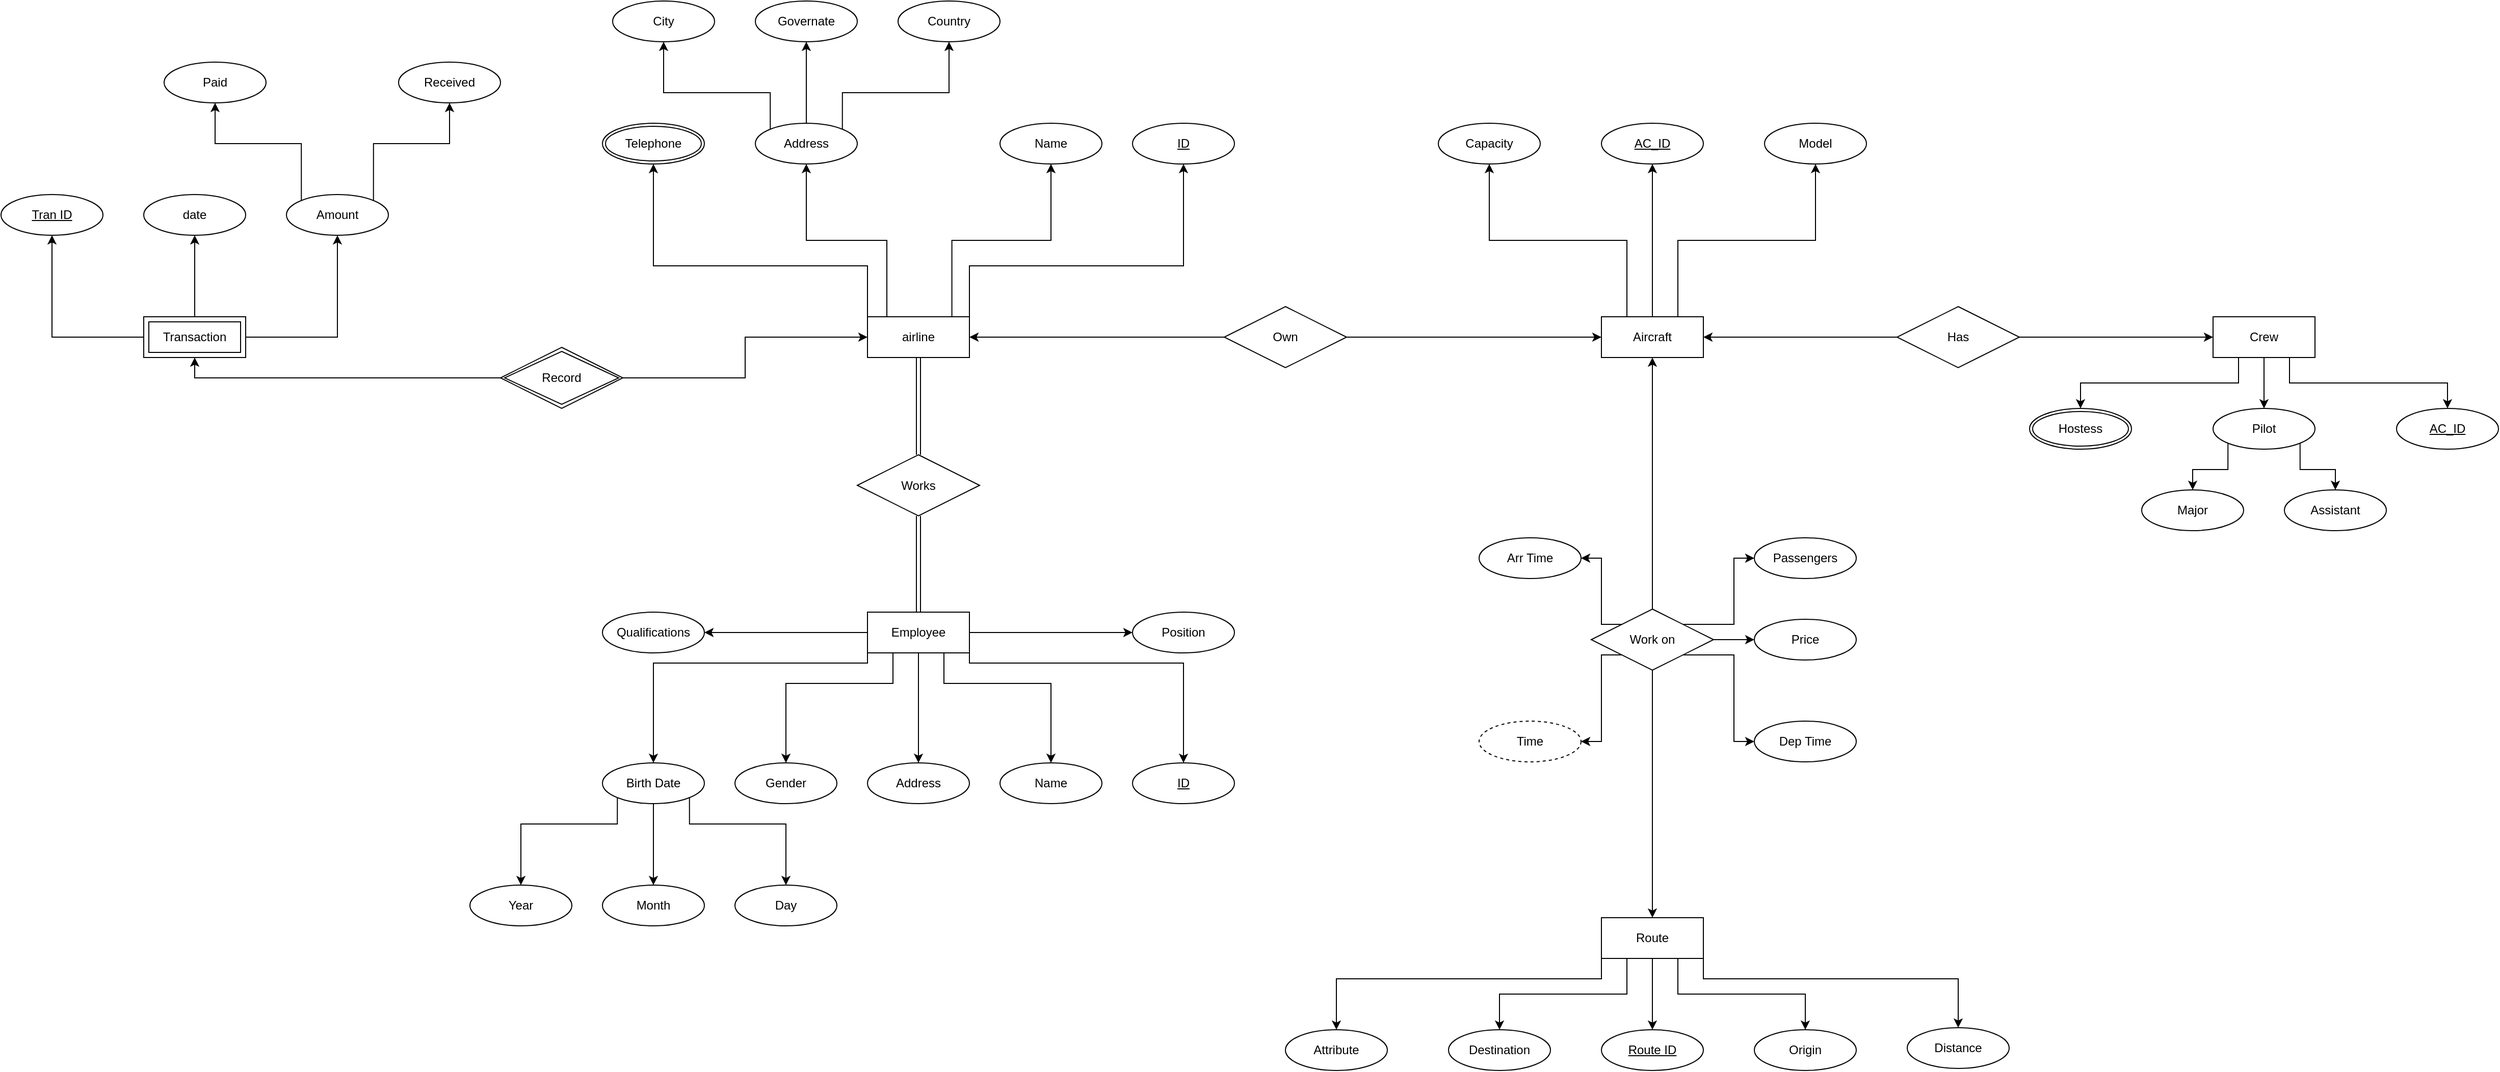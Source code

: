 <mxfile version="25.0.1">
  <diagram name="Page-1" id="8x2Zf0z1O1IZ6t_i75zC">
    <mxGraphModel dx="3143" dy="1287" grid="1" gridSize="10" guides="1" tooltips="1" connect="1" arrows="1" fold="1" page="1" pageScale="1" pageWidth="3300" pageHeight="2339" math="0" shadow="0">
      <root>
        <mxCell id="0" />
        <mxCell id="1" parent="0" />
        <mxCell id="oX0tgQEKu2oJ4y4_XFIh-98" style="edgeStyle=orthogonalEdgeStyle;rounded=0;orthogonalLoop=1;jettySize=auto;html=1;exitX=1;exitY=0;exitDx=0;exitDy=0;entryX=0.5;entryY=1;entryDx=0;entryDy=0;" edge="1" parent="1" source="oX0tgQEKu2oJ4y4_XFIh-1" target="oX0tgQEKu2oJ4y4_XFIh-8">
          <mxGeometry relative="1" as="geometry">
            <Array as="points">
              <mxPoint x="1341" y="780" />
              <mxPoint x="1551" y="780" />
            </Array>
          </mxGeometry>
        </mxCell>
        <mxCell id="oX0tgQEKu2oJ4y4_XFIh-99" style="edgeStyle=orthogonalEdgeStyle;rounded=0;orthogonalLoop=1;jettySize=auto;html=1;exitX=0.828;exitY=0.019;exitDx=0;exitDy=0;entryX=0.5;entryY=1;entryDx=0;entryDy=0;exitPerimeter=0;" edge="1" parent="1" source="oX0tgQEKu2oJ4y4_XFIh-1" target="oX0tgQEKu2oJ4y4_XFIh-2">
          <mxGeometry relative="1" as="geometry" />
        </mxCell>
        <mxCell id="oX0tgQEKu2oJ4y4_XFIh-100" style="edgeStyle=orthogonalEdgeStyle;rounded=0;orthogonalLoop=1;jettySize=auto;html=1;exitX=0.19;exitY=0;exitDx=0;exitDy=0;entryX=0.5;entryY=1;entryDx=0;entryDy=0;exitPerimeter=0;" edge="1" parent="1" source="oX0tgQEKu2oJ4y4_XFIh-1" target="oX0tgQEKu2oJ4y4_XFIh-3">
          <mxGeometry relative="1" as="geometry" />
        </mxCell>
        <mxCell id="oX0tgQEKu2oJ4y4_XFIh-102" style="edgeStyle=orthogonalEdgeStyle;rounded=0;orthogonalLoop=1;jettySize=auto;html=1;exitX=0;exitY=0;exitDx=0;exitDy=0;entryX=0.5;entryY=1;entryDx=0;entryDy=0;" edge="1" parent="1" source="oX0tgQEKu2oJ4y4_XFIh-1" target="oX0tgQEKu2oJ4y4_XFIh-12">
          <mxGeometry relative="1" as="geometry">
            <Array as="points">
              <mxPoint x="1241" y="780" />
              <mxPoint x="1031" y="780" />
            </Array>
          </mxGeometry>
        </mxCell>
        <mxCell id="oX0tgQEKu2oJ4y4_XFIh-1" value="airline" style="whiteSpace=wrap;html=1;align=center;" vertex="1" parent="1">
          <mxGeometry x="1241" y="830" width="100" height="40" as="geometry" />
        </mxCell>
        <mxCell id="oX0tgQEKu2oJ4y4_XFIh-2" value="Name" style="ellipse;whiteSpace=wrap;html=1;align=center;" vertex="1" parent="1">
          <mxGeometry x="1371" y="640" width="100" height="40" as="geometry" />
        </mxCell>
        <mxCell id="oX0tgQEKu2oJ4y4_XFIh-95" style="edgeStyle=orthogonalEdgeStyle;rounded=0;orthogonalLoop=1;jettySize=auto;html=1;exitX=1;exitY=0;exitDx=0;exitDy=0;entryX=0.5;entryY=1;entryDx=0;entryDy=0;" edge="1" parent="1" source="oX0tgQEKu2oJ4y4_XFIh-3" target="oX0tgQEKu2oJ4y4_XFIh-13">
          <mxGeometry relative="1" as="geometry">
            <Array as="points">
              <mxPoint x="1216" y="610" />
              <mxPoint x="1321" y="610" />
            </Array>
          </mxGeometry>
        </mxCell>
        <mxCell id="oX0tgQEKu2oJ4y4_XFIh-96" style="edgeStyle=orthogonalEdgeStyle;rounded=0;orthogonalLoop=1;jettySize=auto;html=1;exitX=0.5;exitY=0;exitDx=0;exitDy=0;entryX=0.5;entryY=1;entryDx=0;entryDy=0;" edge="1" parent="1" source="oX0tgQEKu2oJ4y4_XFIh-3" target="oX0tgQEKu2oJ4y4_XFIh-14">
          <mxGeometry relative="1" as="geometry" />
        </mxCell>
        <mxCell id="oX0tgQEKu2oJ4y4_XFIh-97" style="edgeStyle=orthogonalEdgeStyle;rounded=0;orthogonalLoop=1;jettySize=auto;html=1;exitX=0;exitY=0;exitDx=0;exitDy=0;entryX=0.5;entryY=1;entryDx=0;entryDy=0;" edge="1" parent="1" source="oX0tgQEKu2oJ4y4_XFIh-3" target="oX0tgQEKu2oJ4y4_XFIh-15">
          <mxGeometry relative="1" as="geometry">
            <Array as="points">
              <mxPoint x="1146" y="610" />
              <mxPoint x="1041" y="610" />
            </Array>
          </mxGeometry>
        </mxCell>
        <mxCell id="oX0tgQEKu2oJ4y4_XFIh-3" value="Address" style="ellipse;whiteSpace=wrap;html=1;align=center;" vertex="1" parent="1">
          <mxGeometry x="1131" y="640" width="100" height="40" as="geometry" />
        </mxCell>
        <mxCell id="oX0tgQEKu2oJ4y4_XFIh-8" value="ID" style="ellipse;whiteSpace=wrap;html=1;align=center;fontStyle=4;" vertex="1" parent="1">
          <mxGeometry x="1501" y="640" width="100" height="40" as="geometry" />
        </mxCell>
        <mxCell id="oX0tgQEKu2oJ4y4_XFIh-12" value="Telephone" style="ellipse;shape=doubleEllipse;margin=3;whiteSpace=wrap;html=1;align=center;" vertex="1" parent="1">
          <mxGeometry x="981" y="640" width="100" height="40" as="geometry" />
        </mxCell>
        <mxCell id="oX0tgQEKu2oJ4y4_XFIh-13" value="Country" style="ellipse;whiteSpace=wrap;html=1;align=center;" vertex="1" parent="1">
          <mxGeometry x="1271" y="520" width="100" height="40" as="geometry" />
        </mxCell>
        <mxCell id="oX0tgQEKu2oJ4y4_XFIh-14" value="Governate" style="ellipse;whiteSpace=wrap;html=1;align=center;" vertex="1" parent="1">
          <mxGeometry x="1131" y="520" width="100" height="40" as="geometry" />
        </mxCell>
        <mxCell id="oX0tgQEKu2oJ4y4_XFIh-15" value="City" style="ellipse;whiteSpace=wrap;html=1;align=center;" vertex="1" parent="1">
          <mxGeometry x="991" y="520" width="100" height="40" as="geometry" />
        </mxCell>
        <mxCell id="oX0tgQEKu2oJ4y4_XFIh-38" style="edgeStyle=orthogonalEdgeStyle;rounded=0;orthogonalLoop=1;jettySize=auto;html=1;exitX=1;exitY=0.5;exitDx=0;exitDy=0;entryX=0;entryY=0.5;entryDx=0;entryDy=0;" edge="1" parent="1" source="oX0tgQEKu2oJ4y4_XFIh-20" target="oX0tgQEKu2oJ4y4_XFIh-35">
          <mxGeometry relative="1" as="geometry" />
        </mxCell>
        <mxCell id="oX0tgQEKu2oJ4y4_XFIh-39" style="edgeStyle=orthogonalEdgeStyle;rounded=0;orthogonalLoop=1;jettySize=auto;html=1;exitX=0;exitY=0.5;exitDx=0;exitDy=0;entryX=1;entryY=0.5;entryDx=0;entryDy=0;" edge="1" parent="1" source="oX0tgQEKu2oJ4y4_XFIh-20" target="oX0tgQEKu2oJ4y4_XFIh-34">
          <mxGeometry relative="1" as="geometry" />
        </mxCell>
        <mxCell id="oX0tgQEKu2oJ4y4_XFIh-40" style="edgeStyle=orthogonalEdgeStyle;rounded=0;orthogonalLoop=1;jettySize=auto;html=1;exitX=1;exitY=1;exitDx=0;exitDy=0;entryX=0.5;entryY=0;entryDx=0;entryDy=0;" edge="1" parent="1" source="oX0tgQEKu2oJ4y4_XFIh-20" target="oX0tgQEKu2oJ4y4_XFIh-24">
          <mxGeometry relative="1" as="geometry">
            <Array as="points">
              <mxPoint x="1341" y="1170" />
              <mxPoint x="1551" y="1170" />
            </Array>
          </mxGeometry>
        </mxCell>
        <mxCell id="oX0tgQEKu2oJ4y4_XFIh-41" style="edgeStyle=orthogonalEdgeStyle;rounded=0;orthogonalLoop=1;jettySize=auto;html=1;exitX=0.75;exitY=1;exitDx=0;exitDy=0;entryX=0.5;entryY=0;entryDx=0;entryDy=0;" edge="1" parent="1" source="oX0tgQEKu2oJ4y4_XFIh-20" target="oX0tgQEKu2oJ4y4_XFIh-22">
          <mxGeometry relative="1" as="geometry">
            <Array as="points">
              <mxPoint x="1316" y="1190" />
              <mxPoint x="1421" y="1190" />
            </Array>
          </mxGeometry>
        </mxCell>
        <mxCell id="oX0tgQEKu2oJ4y4_XFIh-42" style="edgeStyle=orthogonalEdgeStyle;rounded=0;orthogonalLoop=1;jettySize=auto;html=1;exitX=0.5;exitY=1;exitDx=0;exitDy=0;entryX=0.5;entryY=0;entryDx=0;entryDy=0;" edge="1" parent="1" source="oX0tgQEKu2oJ4y4_XFIh-20" target="oX0tgQEKu2oJ4y4_XFIh-25">
          <mxGeometry relative="1" as="geometry" />
        </mxCell>
        <mxCell id="oX0tgQEKu2oJ4y4_XFIh-43" style="edgeStyle=orthogonalEdgeStyle;rounded=0;orthogonalLoop=1;jettySize=auto;html=1;exitX=0.25;exitY=1;exitDx=0;exitDy=0;entryX=0.5;entryY=0;entryDx=0;entryDy=0;" edge="1" parent="1" source="oX0tgQEKu2oJ4y4_XFIh-20" target="oX0tgQEKu2oJ4y4_XFIh-26">
          <mxGeometry relative="1" as="geometry">
            <Array as="points">
              <mxPoint x="1266" y="1190" />
              <mxPoint x="1161" y="1190" />
            </Array>
          </mxGeometry>
        </mxCell>
        <mxCell id="oX0tgQEKu2oJ4y4_XFIh-44" style="edgeStyle=orthogonalEdgeStyle;rounded=0;orthogonalLoop=1;jettySize=auto;html=1;exitX=0;exitY=1;exitDx=0;exitDy=0;entryX=0.5;entryY=0;entryDx=0;entryDy=0;" edge="1" parent="1" source="oX0tgQEKu2oJ4y4_XFIh-20" target="oX0tgQEKu2oJ4y4_XFIh-27">
          <mxGeometry relative="1" as="geometry">
            <Array as="points">
              <mxPoint x="1241" y="1170" />
              <mxPoint x="1031" y="1170" />
            </Array>
          </mxGeometry>
        </mxCell>
        <mxCell id="oX0tgQEKu2oJ4y4_XFIh-20" value="Employee" style="whiteSpace=wrap;html=1;align=center;" vertex="1" parent="1">
          <mxGeometry x="1241" y="1120" width="100" height="40" as="geometry" />
        </mxCell>
        <mxCell id="oX0tgQEKu2oJ4y4_XFIh-22" value="Name" style="ellipse;whiteSpace=wrap;html=1;align=center;" vertex="1" parent="1">
          <mxGeometry x="1371" y="1268" width="100" height="40" as="geometry" />
        </mxCell>
        <mxCell id="oX0tgQEKu2oJ4y4_XFIh-24" value="ID" style="ellipse;whiteSpace=wrap;html=1;align=center;fontStyle=4;" vertex="1" parent="1">
          <mxGeometry x="1501" y="1268" width="100" height="40" as="geometry" />
        </mxCell>
        <mxCell id="oX0tgQEKu2oJ4y4_XFIh-25" value="Address" style="ellipse;whiteSpace=wrap;html=1;align=center;" vertex="1" parent="1">
          <mxGeometry x="1241" y="1268" width="100" height="40" as="geometry" />
        </mxCell>
        <mxCell id="oX0tgQEKu2oJ4y4_XFIh-26" value="Gender" style="ellipse;whiteSpace=wrap;html=1;align=center;" vertex="1" parent="1">
          <mxGeometry x="1111" y="1268" width="100" height="40" as="geometry" />
        </mxCell>
        <mxCell id="oX0tgQEKu2oJ4y4_XFIh-31" style="edgeStyle=orthogonalEdgeStyle;rounded=0;orthogonalLoop=1;jettySize=auto;html=1;exitX=1;exitY=1;exitDx=0;exitDy=0;entryX=0.5;entryY=0;entryDx=0;entryDy=0;" edge="1" parent="1" source="oX0tgQEKu2oJ4y4_XFIh-27" target="oX0tgQEKu2oJ4y4_XFIh-28">
          <mxGeometry relative="1" as="geometry">
            <Array as="points">
              <mxPoint x="1066" y="1328" />
              <mxPoint x="1161" y="1328" />
            </Array>
          </mxGeometry>
        </mxCell>
        <mxCell id="oX0tgQEKu2oJ4y4_XFIh-32" style="edgeStyle=orthogonalEdgeStyle;rounded=0;orthogonalLoop=1;jettySize=auto;html=1;exitX=0.5;exitY=1;exitDx=0;exitDy=0;entryX=0.5;entryY=0;entryDx=0;entryDy=0;" edge="1" parent="1" source="oX0tgQEKu2oJ4y4_XFIh-27" target="oX0tgQEKu2oJ4y4_XFIh-29">
          <mxGeometry relative="1" as="geometry" />
        </mxCell>
        <mxCell id="oX0tgQEKu2oJ4y4_XFIh-33" style="edgeStyle=orthogonalEdgeStyle;rounded=0;orthogonalLoop=1;jettySize=auto;html=1;exitX=0;exitY=1;exitDx=0;exitDy=0;entryX=0.5;entryY=0;entryDx=0;entryDy=0;" edge="1" parent="1" source="oX0tgQEKu2oJ4y4_XFIh-27" target="oX0tgQEKu2oJ4y4_XFIh-30">
          <mxGeometry relative="1" as="geometry">
            <Array as="points">
              <mxPoint x="996" y="1328" />
              <mxPoint x="901" y="1328" />
            </Array>
          </mxGeometry>
        </mxCell>
        <mxCell id="oX0tgQEKu2oJ4y4_XFIh-27" value="Birth Date" style="ellipse;whiteSpace=wrap;html=1;align=center;" vertex="1" parent="1">
          <mxGeometry x="981" y="1268" width="100" height="40" as="geometry" />
        </mxCell>
        <mxCell id="oX0tgQEKu2oJ4y4_XFIh-28" value="Day" style="ellipse;whiteSpace=wrap;html=1;align=center;" vertex="1" parent="1">
          <mxGeometry x="1111" y="1388" width="100" height="40" as="geometry" />
        </mxCell>
        <mxCell id="oX0tgQEKu2oJ4y4_XFIh-29" value="Month" style="ellipse;whiteSpace=wrap;html=1;align=center;" vertex="1" parent="1">
          <mxGeometry x="981" y="1388" width="100" height="40" as="geometry" />
        </mxCell>
        <mxCell id="oX0tgQEKu2oJ4y4_XFIh-30" value="Year" style="ellipse;whiteSpace=wrap;html=1;align=center;" vertex="1" parent="1">
          <mxGeometry x="851" y="1388" width="100" height="40" as="geometry" />
        </mxCell>
        <mxCell id="oX0tgQEKu2oJ4y4_XFIh-34" value="Qualifications" style="ellipse;whiteSpace=wrap;html=1;align=center;" vertex="1" parent="1">
          <mxGeometry x="981" y="1120" width="100" height="40" as="geometry" />
        </mxCell>
        <mxCell id="oX0tgQEKu2oJ4y4_XFIh-35" value="Position" style="ellipse;whiteSpace=wrap;html=1;align=center;" vertex="1" parent="1">
          <mxGeometry x="1501" y="1120" width="100" height="40" as="geometry" />
        </mxCell>
        <mxCell id="oX0tgQEKu2oJ4y4_XFIh-105" style="edgeStyle=orthogonalEdgeStyle;rounded=0;orthogonalLoop=1;jettySize=auto;html=1;exitX=0.25;exitY=0;exitDx=0;exitDy=0;entryX=0.5;entryY=1;entryDx=0;entryDy=0;" edge="1" parent="1" source="oX0tgQEKu2oJ4y4_XFIh-45" target="oX0tgQEKu2oJ4y4_XFIh-48">
          <mxGeometry relative="1" as="geometry" />
        </mxCell>
        <mxCell id="oX0tgQEKu2oJ4y4_XFIh-106" style="edgeStyle=orthogonalEdgeStyle;rounded=0;orthogonalLoop=1;jettySize=auto;html=1;exitX=0.5;exitY=0;exitDx=0;exitDy=0;entryX=0.5;entryY=1;entryDx=0;entryDy=0;" edge="1" parent="1" source="oX0tgQEKu2oJ4y4_XFIh-45" target="oX0tgQEKu2oJ4y4_XFIh-49">
          <mxGeometry relative="1" as="geometry" />
        </mxCell>
        <mxCell id="oX0tgQEKu2oJ4y4_XFIh-107" style="edgeStyle=orthogonalEdgeStyle;rounded=0;orthogonalLoop=1;jettySize=auto;html=1;exitX=0.75;exitY=0;exitDx=0;exitDy=0;entryX=0.5;entryY=1;entryDx=0;entryDy=0;" edge="1" parent="1" source="oX0tgQEKu2oJ4y4_XFIh-45" target="oX0tgQEKu2oJ4y4_XFIh-46">
          <mxGeometry relative="1" as="geometry" />
        </mxCell>
        <mxCell id="oX0tgQEKu2oJ4y4_XFIh-45" value="Aircraft" style="whiteSpace=wrap;html=1;align=center;" vertex="1" parent="1">
          <mxGeometry x="1961" y="830" width="100" height="40" as="geometry" />
        </mxCell>
        <mxCell id="oX0tgQEKu2oJ4y4_XFIh-46" value="Model" style="ellipse;whiteSpace=wrap;html=1;align=center;" vertex="1" parent="1">
          <mxGeometry x="2121" y="640" width="100" height="40" as="geometry" />
        </mxCell>
        <mxCell id="oX0tgQEKu2oJ4y4_XFIh-48" value="Capacity" style="ellipse;whiteSpace=wrap;html=1;align=center;" vertex="1" parent="1">
          <mxGeometry x="1801" y="640" width="100" height="40" as="geometry" />
        </mxCell>
        <mxCell id="oX0tgQEKu2oJ4y4_XFIh-49" value="AC_ID" style="ellipse;whiteSpace=wrap;html=1;align=center;fontStyle=4;" vertex="1" parent="1">
          <mxGeometry x="1961" y="640" width="100" height="40" as="geometry" />
        </mxCell>
        <mxCell id="oX0tgQEKu2oJ4y4_XFIh-57" style="edgeStyle=orthogonalEdgeStyle;rounded=0;orthogonalLoop=1;jettySize=auto;html=1;exitX=0.75;exitY=1;exitDx=0;exitDy=0;" edge="1" parent="1" source="oX0tgQEKu2oJ4y4_XFIh-53" target="oX0tgQEKu2oJ4y4_XFIh-54">
          <mxGeometry relative="1" as="geometry" />
        </mxCell>
        <mxCell id="oX0tgQEKu2oJ4y4_XFIh-58" style="edgeStyle=orthogonalEdgeStyle;rounded=0;orthogonalLoop=1;jettySize=auto;html=1;exitX=0.5;exitY=1;exitDx=0;exitDy=0;entryX=0.5;entryY=0;entryDx=0;entryDy=0;" edge="1" parent="1" source="oX0tgQEKu2oJ4y4_XFIh-53" target="oX0tgQEKu2oJ4y4_XFIh-55">
          <mxGeometry relative="1" as="geometry" />
        </mxCell>
        <mxCell id="oX0tgQEKu2oJ4y4_XFIh-59" style="edgeStyle=orthogonalEdgeStyle;rounded=0;orthogonalLoop=1;jettySize=auto;html=1;exitX=0.25;exitY=1;exitDx=0;exitDy=0;entryX=0.5;entryY=0;entryDx=0;entryDy=0;" edge="1" parent="1" source="oX0tgQEKu2oJ4y4_XFIh-53" target="oX0tgQEKu2oJ4y4_XFIh-56">
          <mxGeometry relative="1" as="geometry" />
        </mxCell>
        <mxCell id="oX0tgQEKu2oJ4y4_XFIh-66" style="edgeStyle=orthogonalEdgeStyle;rounded=0;orthogonalLoop=1;jettySize=auto;html=1;exitX=0;exitY=1;exitDx=0;exitDy=0;entryX=0.5;entryY=0;entryDx=0;entryDy=0;" edge="1" parent="1" source="oX0tgQEKu2oJ4y4_XFIh-53" target="oX0tgQEKu2oJ4y4_XFIh-65">
          <mxGeometry relative="1" as="geometry">
            <Array as="points">
              <mxPoint x="1961" y="1480" />
              <mxPoint x="1701" y="1480" />
            </Array>
          </mxGeometry>
        </mxCell>
        <mxCell id="oX0tgQEKu2oJ4y4_XFIh-67" style="edgeStyle=orthogonalEdgeStyle;rounded=0;orthogonalLoop=1;jettySize=auto;html=1;exitX=1;exitY=1;exitDx=0;exitDy=0;entryX=0.5;entryY=0;entryDx=0;entryDy=0;" edge="1" parent="1" source="oX0tgQEKu2oJ4y4_XFIh-53" target="oX0tgQEKu2oJ4y4_XFIh-64">
          <mxGeometry relative="1" as="geometry">
            <Array as="points">
              <mxPoint x="2061" y="1480" />
              <mxPoint x="2311" y="1480" />
            </Array>
          </mxGeometry>
        </mxCell>
        <mxCell id="oX0tgQEKu2oJ4y4_XFIh-53" value="Route" style="whiteSpace=wrap;html=1;align=center;" vertex="1" parent="1">
          <mxGeometry x="1961" y="1420" width="100" height="40" as="geometry" />
        </mxCell>
        <mxCell id="oX0tgQEKu2oJ4y4_XFIh-54" value="Origin" style="ellipse;whiteSpace=wrap;html=1;align=center;" vertex="1" parent="1">
          <mxGeometry x="2111" y="1530" width="100" height="40" as="geometry" />
        </mxCell>
        <mxCell id="oX0tgQEKu2oJ4y4_XFIh-55" value="&lt;u&gt;Route ID&lt;/u&gt;" style="ellipse;whiteSpace=wrap;html=1;align=center;" vertex="1" parent="1">
          <mxGeometry x="1961" y="1530" width="100" height="40" as="geometry" />
        </mxCell>
        <mxCell id="oX0tgQEKu2oJ4y4_XFIh-56" value="Destination" style="ellipse;whiteSpace=wrap;html=1;align=center;" vertex="1" parent="1">
          <mxGeometry x="1811" y="1530" width="100" height="40" as="geometry" />
        </mxCell>
        <mxCell id="oX0tgQEKu2oJ4y4_XFIh-64" value="Distance" style="ellipse;whiteSpace=wrap;html=1;align=center;" vertex="1" parent="1">
          <mxGeometry x="2261" y="1528" width="100" height="40" as="geometry" />
        </mxCell>
        <mxCell id="oX0tgQEKu2oJ4y4_XFIh-65" value="Attribute" style="ellipse;whiteSpace=wrap;html=1;align=center;" vertex="1" parent="1">
          <mxGeometry x="1651" y="1530" width="100" height="40" as="geometry" />
        </mxCell>
        <mxCell id="oX0tgQEKu2oJ4y4_XFIh-73" style="edgeStyle=orthogonalEdgeStyle;rounded=0;orthogonalLoop=1;jettySize=auto;html=1;exitX=0.5;exitY=1;exitDx=0;exitDy=0;entryX=0.5;entryY=0;entryDx=0;entryDy=0;" edge="1" parent="1" source="oX0tgQEKu2oJ4y4_XFIh-68" target="oX0tgQEKu2oJ4y4_XFIh-70">
          <mxGeometry relative="1" as="geometry" />
        </mxCell>
        <mxCell id="oX0tgQEKu2oJ4y4_XFIh-74" style="edgeStyle=orthogonalEdgeStyle;rounded=0;orthogonalLoop=1;jettySize=auto;html=1;exitX=0.75;exitY=1;exitDx=0;exitDy=0;entryX=0.5;entryY=0;entryDx=0;entryDy=0;" edge="1" parent="1" source="oX0tgQEKu2oJ4y4_XFIh-68" target="oX0tgQEKu2oJ4y4_XFIh-69">
          <mxGeometry relative="1" as="geometry" />
        </mxCell>
        <mxCell id="oX0tgQEKu2oJ4y4_XFIh-75" style="edgeStyle=orthogonalEdgeStyle;rounded=0;orthogonalLoop=1;jettySize=auto;html=1;exitX=0.25;exitY=1;exitDx=0;exitDy=0;entryX=0.5;entryY=0;entryDx=0;entryDy=0;" edge="1" parent="1" source="oX0tgQEKu2oJ4y4_XFIh-68" target="oX0tgQEKu2oJ4y4_XFIh-72">
          <mxGeometry relative="1" as="geometry" />
        </mxCell>
        <mxCell id="oX0tgQEKu2oJ4y4_XFIh-68" value="Crew" style="whiteSpace=wrap;html=1;align=center;" vertex="1" parent="1">
          <mxGeometry x="2561" y="830" width="100" height="40" as="geometry" />
        </mxCell>
        <mxCell id="oX0tgQEKu2oJ4y4_XFIh-69" value="&lt;span style=&quot;text-decoration-line: underline;&quot;&gt;AC_ID&lt;/span&gt;" style="ellipse;whiteSpace=wrap;html=1;align=center;" vertex="1" parent="1">
          <mxGeometry x="2741" y="920" width="100" height="40" as="geometry" />
        </mxCell>
        <mxCell id="oX0tgQEKu2oJ4y4_XFIh-78" style="edgeStyle=orthogonalEdgeStyle;rounded=0;orthogonalLoop=1;jettySize=auto;html=1;exitX=1;exitY=1;exitDx=0;exitDy=0;entryX=0.5;entryY=0;entryDx=0;entryDy=0;" edge="1" parent="1" source="oX0tgQEKu2oJ4y4_XFIh-70" target="oX0tgQEKu2oJ4y4_XFIh-76">
          <mxGeometry relative="1" as="geometry" />
        </mxCell>
        <mxCell id="oX0tgQEKu2oJ4y4_XFIh-79" style="edgeStyle=orthogonalEdgeStyle;rounded=0;orthogonalLoop=1;jettySize=auto;html=1;exitX=0;exitY=1;exitDx=0;exitDy=0;entryX=0.5;entryY=0;entryDx=0;entryDy=0;" edge="1" parent="1" source="oX0tgQEKu2oJ4y4_XFIh-70" target="oX0tgQEKu2oJ4y4_XFIh-77">
          <mxGeometry relative="1" as="geometry" />
        </mxCell>
        <mxCell id="oX0tgQEKu2oJ4y4_XFIh-70" value="Pilot" style="ellipse;whiteSpace=wrap;html=1;align=center;" vertex="1" parent="1">
          <mxGeometry x="2561" y="920" width="100" height="40" as="geometry" />
        </mxCell>
        <mxCell id="oX0tgQEKu2oJ4y4_XFIh-72" value="Hostess" style="ellipse;shape=doubleEllipse;margin=3;whiteSpace=wrap;html=1;align=center;" vertex="1" parent="1">
          <mxGeometry x="2381" y="920" width="100" height="40" as="geometry" />
        </mxCell>
        <mxCell id="oX0tgQEKu2oJ4y4_XFIh-76" value="Assistant" style="ellipse;whiteSpace=wrap;html=1;align=center;" vertex="1" parent="1">
          <mxGeometry x="2631" y="1000" width="100" height="40" as="geometry" />
        </mxCell>
        <mxCell id="oX0tgQEKu2oJ4y4_XFIh-77" value="Major" style="ellipse;whiteSpace=wrap;html=1;align=center;" vertex="1" parent="1">
          <mxGeometry x="2491" y="1000" width="100" height="40" as="geometry" />
        </mxCell>
        <mxCell id="oX0tgQEKu2oJ4y4_XFIh-91" style="edgeStyle=orthogonalEdgeStyle;rounded=0;orthogonalLoop=1;jettySize=auto;html=1;exitX=1;exitY=0.5;exitDx=0;exitDy=0;entryX=0.5;entryY=1;entryDx=0;entryDy=0;" edge="1" parent="1" source="oX0tgQEKu2oJ4y4_XFIh-81" target="oX0tgQEKu2oJ4y4_XFIh-86">
          <mxGeometry relative="1" as="geometry" />
        </mxCell>
        <mxCell id="oX0tgQEKu2oJ4y4_XFIh-92" style="edgeStyle=orthogonalEdgeStyle;rounded=0;orthogonalLoop=1;jettySize=auto;html=1;exitX=0.5;exitY=0;exitDx=0;exitDy=0;entryX=0.5;entryY=1;entryDx=0;entryDy=0;" edge="1" parent="1" source="oX0tgQEKu2oJ4y4_XFIh-81" target="oX0tgQEKu2oJ4y4_XFIh-83">
          <mxGeometry relative="1" as="geometry" />
        </mxCell>
        <mxCell id="oX0tgQEKu2oJ4y4_XFIh-93" style="edgeStyle=orthogonalEdgeStyle;rounded=0;orthogonalLoop=1;jettySize=auto;html=1;exitX=0;exitY=0.5;exitDx=0;exitDy=0;entryX=0.5;entryY=1;entryDx=0;entryDy=0;" edge="1" parent="1" source="oX0tgQEKu2oJ4y4_XFIh-81" target="oX0tgQEKu2oJ4y4_XFIh-82">
          <mxGeometry relative="1" as="geometry" />
        </mxCell>
        <mxCell id="oX0tgQEKu2oJ4y4_XFIh-81" value="Transaction" style="shape=ext;margin=3;double=1;whiteSpace=wrap;html=1;align=center;" vertex="1" parent="1">
          <mxGeometry x="531" y="830" width="100" height="40" as="geometry" />
        </mxCell>
        <mxCell id="oX0tgQEKu2oJ4y4_XFIh-82" value="Tran ID" style="ellipse;whiteSpace=wrap;html=1;align=center;fontStyle=4;" vertex="1" parent="1">
          <mxGeometry x="391" y="710" width="100" height="40" as="geometry" />
        </mxCell>
        <mxCell id="oX0tgQEKu2oJ4y4_XFIh-83" value="date" style="ellipse;whiteSpace=wrap;html=1;align=center;" vertex="1" parent="1">
          <mxGeometry x="531" y="710" width="100" height="40" as="geometry" />
        </mxCell>
        <mxCell id="oX0tgQEKu2oJ4y4_XFIh-89" style="edgeStyle=orthogonalEdgeStyle;rounded=0;orthogonalLoop=1;jettySize=auto;html=1;exitX=1;exitY=0;exitDx=0;exitDy=0;entryX=0.5;entryY=1;entryDx=0;entryDy=0;" edge="1" parent="1" source="oX0tgQEKu2oJ4y4_XFIh-86" target="oX0tgQEKu2oJ4y4_XFIh-88">
          <mxGeometry relative="1" as="geometry">
            <Array as="points">
              <mxPoint x="756" y="660" />
              <mxPoint x="831" y="660" />
            </Array>
          </mxGeometry>
        </mxCell>
        <mxCell id="oX0tgQEKu2oJ4y4_XFIh-90" style="edgeStyle=orthogonalEdgeStyle;rounded=0;orthogonalLoop=1;jettySize=auto;html=1;exitX=0;exitY=0;exitDx=0;exitDy=0;entryX=0.5;entryY=1;entryDx=0;entryDy=0;" edge="1" parent="1" source="oX0tgQEKu2oJ4y4_XFIh-86" target="oX0tgQEKu2oJ4y4_XFIh-87">
          <mxGeometry relative="1" as="geometry">
            <Array as="points">
              <mxPoint x="686" y="660" />
              <mxPoint x="601" y="660" />
            </Array>
          </mxGeometry>
        </mxCell>
        <mxCell id="oX0tgQEKu2oJ4y4_XFIh-86" value="Amount" style="ellipse;whiteSpace=wrap;html=1;align=center;" vertex="1" parent="1">
          <mxGeometry x="671" y="710" width="100" height="40" as="geometry" />
        </mxCell>
        <mxCell id="oX0tgQEKu2oJ4y4_XFIh-87" value="Paid" style="ellipse;whiteSpace=wrap;html=1;align=center;" vertex="1" parent="1">
          <mxGeometry x="551" y="580" width="100" height="40" as="geometry" />
        </mxCell>
        <mxCell id="oX0tgQEKu2oJ4y4_XFIh-88" value="Received" style="ellipse;whiteSpace=wrap;html=1;align=center;" vertex="1" parent="1">
          <mxGeometry x="781" y="580" width="100" height="40" as="geometry" />
        </mxCell>
        <mxCell id="oX0tgQEKu2oJ4y4_XFIh-103" style="edgeStyle=orthogonalEdgeStyle;rounded=0;orthogonalLoop=1;jettySize=auto;html=1;exitX=0.5;exitY=1;exitDx=0;exitDy=0;entryX=0.5;entryY=0;entryDx=0;entryDy=0;shape=link;" edge="1" parent="1" source="oX0tgQEKu2oJ4y4_XFIh-94" target="oX0tgQEKu2oJ4y4_XFIh-20">
          <mxGeometry relative="1" as="geometry" />
        </mxCell>
        <mxCell id="oX0tgQEKu2oJ4y4_XFIh-104" style="edgeStyle=orthogonalEdgeStyle;rounded=0;orthogonalLoop=1;jettySize=auto;html=1;exitX=0.5;exitY=0;exitDx=0;exitDy=0;entryX=0.5;entryY=1;entryDx=0;entryDy=0;shape=link;" edge="1" parent="1" source="oX0tgQEKu2oJ4y4_XFIh-94" target="oX0tgQEKu2oJ4y4_XFIh-1">
          <mxGeometry relative="1" as="geometry" />
        </mxCell>
        <mxCell id="oX0tgQEKu2oJ4y4_XFIh-94" value="Works" style="shape=rhombus;perimeter=rhombusPerimeter;whiteSpace=wrap;html=1;align=center;" vertex="1" parent="1">
          <mxGeometry x="1231" y="965.5" width="120" height="60" as="geometry" />
        </mxCell>
        <mxCell id="oX0tgQEKu2oJ4y4_XFIh-109" style="edgeStyle=orthogonalEdgeStyle;rounded=0;orthogonalLoop=1;jettySize=auto;html=1;exitX=0;exitY=0.5;exitDx=0;exitDy=0;entryX=1;entryY=0.5;entryDx=0;entryDy=0;" edge="1" parent="1" source="oX0tgQEKu2oJ4y4_XFIh-108" target="oX0tgQEKu2oJ4y4_XFIh-1">
          <mxGeometry relative="1" as="geometry" />
        </mxCell>
        <mxCell id="oX0tgQEKu2oJ4y4_XFIh-110" style="edgeStyle=orthogonalEdgeStyle;rounded=0;orthogonalLoop=1;jettySize=auto;html=1;exitX=1;exitY=0.5;exitDx=0;exitDy=0;entryX=0;entryY=0.5;entryDx=0;entryDy=0;" edge="1" parent="1" source="oX0tgQEKu2oJ4y4_XFIh-108" target="oX0tgQEKu2oJ4y4_XFIh-45">
          <mxGeometry relative="1" as="geometry" />
        </mxCell>
        <mxCell id="oX0tgQEKu2oJ4y4_XFIh-108" value="Own" style="shape=rhombus;perimeter=rhombusPerimeter;whiteSpace=wrap;html=1;align=center;" vertex="1" parent="1">
          <mxGeometry x="1591" y="820" width="120" height="60" as="geometry" />
        </mxCell>
        <mxCell id="oX0tgQEKu2oJ4y4_XFIh-112" style="edgeStyle=orthogonalEdgeStyle;rounded=0;orthogonalLoop=1;jettySize=auto;html=1;exitX=0.5;exitY=1;exitDx=0;exitDy=0;entryX=0.5;entryY=0;entryDx=0;entryDy=0;" edge="1" parent="1" source="oX0tgQEKu2oJ4y4_XFIh-111" target="oX0tgQEKu2oJ4y4_XFIh-53">
          <mxGeometry relative="1" as="geometry" />
        </mxCell>
        <mxCell id="oX0tgQEKu2oJ4y4_XFIh-113" style="edgeStyle=orthogonalEdgeStyle;rounded=0;orthogonalLoop=1;jettySize=auto;html=1;exitX=0.5;exitY=0;exitDx=0;exitDy=0;entryX=0.5;entryY=1;entryDx=0;entryDy=0;" edge="1" parent="1" source="oX0tgQEKu2oJ4y4_XFIh-111" target="oX0tgQEKu2oJ4y4_XFIh-45">
          <mxGeometry relative="1" as="geometry">
            <mxPoint x="2011" y="1110" as="targetPoint" />
          </mxGeometry>
        </mxCell>
        <mxCell id="oX0tgQEKu2oJ4y4_XFIh-119" style="edgeStyle=orthogonalEdgeStyle;rounded=0;orthogonalLoop=1;jettySize=auto;html=1;exitX=1;exitY=1;exitDx=0;exitDy=0;entryX=0;entryY=0.5;entryDx=0;entryDy=0;" edge="1" parent="1" source="oX0tgQEKu2oJ4y4_XFIh-111" target="oX0tgQEKu2oJ4y4_XFIh-116">
          <mxGeometry relative="1" as="geometry" />
        </mxCell>
        <mxCell id="oX0tgQEKu2oJ4y4_XFIh-120" style="edgeStyle=orthogonalEdgeStyle;rounded=0;orthogonalLoop=1;jettySize=auto;html=1;exitX=1;exitY=0.5;exitDx=0;exitDy=0;entryX=0;entryY=0.5;entryDx=0;entryDy=0;" edge="1" parent="1" source="oX0tgQEKu2oJ4y4_XFIh-111" target="oX0tgQEKu2oJ4y4_XFIh-115">
          <mxGeometry relative="1" as="geometry" />
        </mxCell>
        <mxCell id="oX0tgQEKu2oJ4y4_XFIh-121" style="edgeStyle=orthogonalEdgeStyle;rounded=0;orthogonalLoop=1;jettySize=auto;html=1;exitX=1;exitY=0;exitDx=0;exitDy=0;entryX=0;entryY=0.5;entryDx=0;entryDy=0;" edge="1" parent="1" source="oX0tgQEKu2oJ4y4_XFIh-111" target="oX0tgQEKu2oJ4y4_XFIh-114">
          <mxGeometry relative="1" as="geometry" />
        </mxCell>
        <mxCell id="oX0tgQEKu2oJ4y4_XFIh-122" style="edgeStyle=orthogonalEdgeStyle;rounded=0;orthogonalLoop=1;jettySize=auto;html=1;exitX=0;exitY=0;exitDx=0;exitDy=0;entryX=1;entryY=0.5;entryDx=0;entryDy=0;" edge="1" parent="1" source="oX0tgQEKu2oJ4y4_XFIh-111" target="oX0tgQEKu2oJ4y4_XFIh-117">
          <mxGeometry relative="1" as="geometry">
            <Array as="points">
              <mxPoint x="1961" y="1132" />
              <mxPoint x="1961" y="1067" />
            </Array>
          </mxGeometry>
        </mxCell>
        <mxCell id="oX0tgQEKu2oJ4y4_XFIh-123" style="edgeStyle=orthogonalEdgeStyle;rounded=0;orthogonalLoop=1;jettySize=auto;html=1;exitX=0;exitY=1;exitDx=0;exitDy=0;entryX=1;entryY=0.5;entryDx=0;entryDy=0;" edge="1" parent="1" source="oX0tgQEKu2oJ4y4_XFIh-111" target="oX0tgQEKu2oJ4y4_XFIh-118">
          <mxGeometry relative="1" as="geometry">
            <Array as="points">
              <mxPoint x="1961" y="1162" />
              <mxPoint x="1961" y="1247" />
            </Array>
          </mxGeometry>
        </mxCell>
        <mxCell id="oX0tgQEKu2oJ4y4_XFIh-111" value="Work on" style="shape=rhombus;perimeter=rhombusPerimeter;whiteSpace=wrap;html=1;align=center;" vertex="1" parent="1">
          <mxGeometry x="1951" y="1117" width="120" height="60" as="geometry" />
        </mxCell>
        <mxCell id="oX0tgQEKu2oJ4y4_XFIh-114" value="Passengers" style="ellipse;whiteSpace=wrap;html=1;align=center;" vertex="1" parent="1">
          <mxGeometry x="2111" y="1047" width="100" height="40" as="geometry" />
        </mxCell>
        <mxCell id="oX0tgQEKu2oJ4y4_XFIh-115" value="Price" style="ellipse;whiteSpace=wrap;html=1;align=center;" vertex="1" parent="1">
          <mxGeometry x="2111" y="1127" width="100" height="40" as="geometry" />
        </mxCell>
        <mxCell id="oX0tgQEKu2oJ4y4_XFIh-116" value="Dep Time" style="ellipse;whiteSpace=wrap;html=1;align=center;" vertex="1" parent="1">
          <mxGeometry x="2111" y="1227" width="100" height="40" as="geometry" />
        </mxCell>
        <mxCell id="oX0tgQEKu2oJ4y4_XFIh-117" value="Arr Time" style="ellipse;whiteSpace=wrap;html=1;align=center;" vertex="1" parent="1">
          <mxGeometry x="1841" y="1047" width="100" height="40" as="geometry" />
        </mxCell>
        <mxCell id="oX0tgQEKu2oJ4y4_XFIh-118" value="Time" style="ellipse;whiteSpace=wrap;html=1;align=center;dashed=1;" vertex="1" parent="1">
          <mxGeometry x="1841" y="1227" width="100" height="40" as="geometry" />
        </mxCell>
        <mxCell id="oX0tgQEKu2oJ4y4_XFIh-126" style="edgeStyle=orthogonalEdgeStyle;rounded=0;orthogonalLoop=1;jettySize=auto;html=1;exitX=0;exitY=0.5;exitDx=0;exitDy=0;entryX=1;entryY=0.5;entryDx=0;entryDy=0;" edge="1" parent="1" source="oX0tgQEKu2oJ4y4_XFIh-124" target="oX0tgQEKu2oJ4y4_XFIh-45">
          <mxGeometry relative="1" as="geometry" />
        </mxCell>
        <mxCell id="oX0tgQEKu2oJ4y4_XFIh-127" style="edgeStyle=orthogonalEdgeStyle;rounded=0;orthogonalLoop=1;jettySize=auto;html=1;exitX=1;exitY=0.5;exitDx=0;exitDy=0;entryX=0;entryY=0.5;entryDx=0;entryDy=0;" edge="1" parent="1" source="oX0tgQEKu2oJ4y4_XFIh-124" target="oX0tgQEKu2oJ4y4_XFIh-68">
          <mxGeometry relative="1" as="geometry" />
        </mxCell>
        <mxCell id="oX0tgQEKu2oJ4y4_XFIh-124" value="Has" style="shape=rhombus;perimeter=rhombusPerimeter;whiteSpace=wrap;html=1;align=center;" vertex="1" parent="1">
          <mxGeometry x="2251" y="820" width="120" height="60" as="geometry" />
        </mxCell>
        <mxCell id="oX0tgQEKu2oJ4y4_XFIh-129" style="edgeStyle=orthogonalEdgeStyle;rounded=0;orthogonalLoop=1;jettySize=auto;html=1;exitX=1;exitY=0.5;exitDx=0;exitDy=0;entryX=0;entryY=0.5;entryDx=0;entryDy=0;" edge="1" parent="1" source="oX0tgQEKu2oJ4y4_XFIh-128" target="oX0tgQEKu2oJ4y4_XFIh-1">
          <mxGeometry relative="1" as="geometry" />
        </mxCell>
        <mxCell id="oX0tgQEKu2oJ4y4_XFIh-130" style="edgeStyle=orthogonalEdgeStyle;rounded=0;orthogonalLoop=1;jettySize=auto;html=1;exitX=0;exitY=0.5;exitDx=0;exitDy=0;entryX=0.5;entryY=1;entryDx=0;entryDy=0;" edge="1" parent="1" source="oX0tgQEKu2oJ4y4_XFIh-128" target="oX0tgQEKu2oJ4y4_XFIh-81">
          <mxGeometry relative="1" as="geometry" />
        </mxCell>
        <mxCell id="oX0tgQEKu2oJ4y4_XFIh-128" value="Record" style="shape=rhombus;double=1;perimeter=rhombusPerimeter;whiteSpace=wrap;html=1;align=center;" vertex="1" parent="1">
          <mxGeometry x="881" y="860" width="120" height="60" as="geometry" />
        </mxCell>
      </root>
    </mxGraphModel>
  </diagram>
</mxfile>

